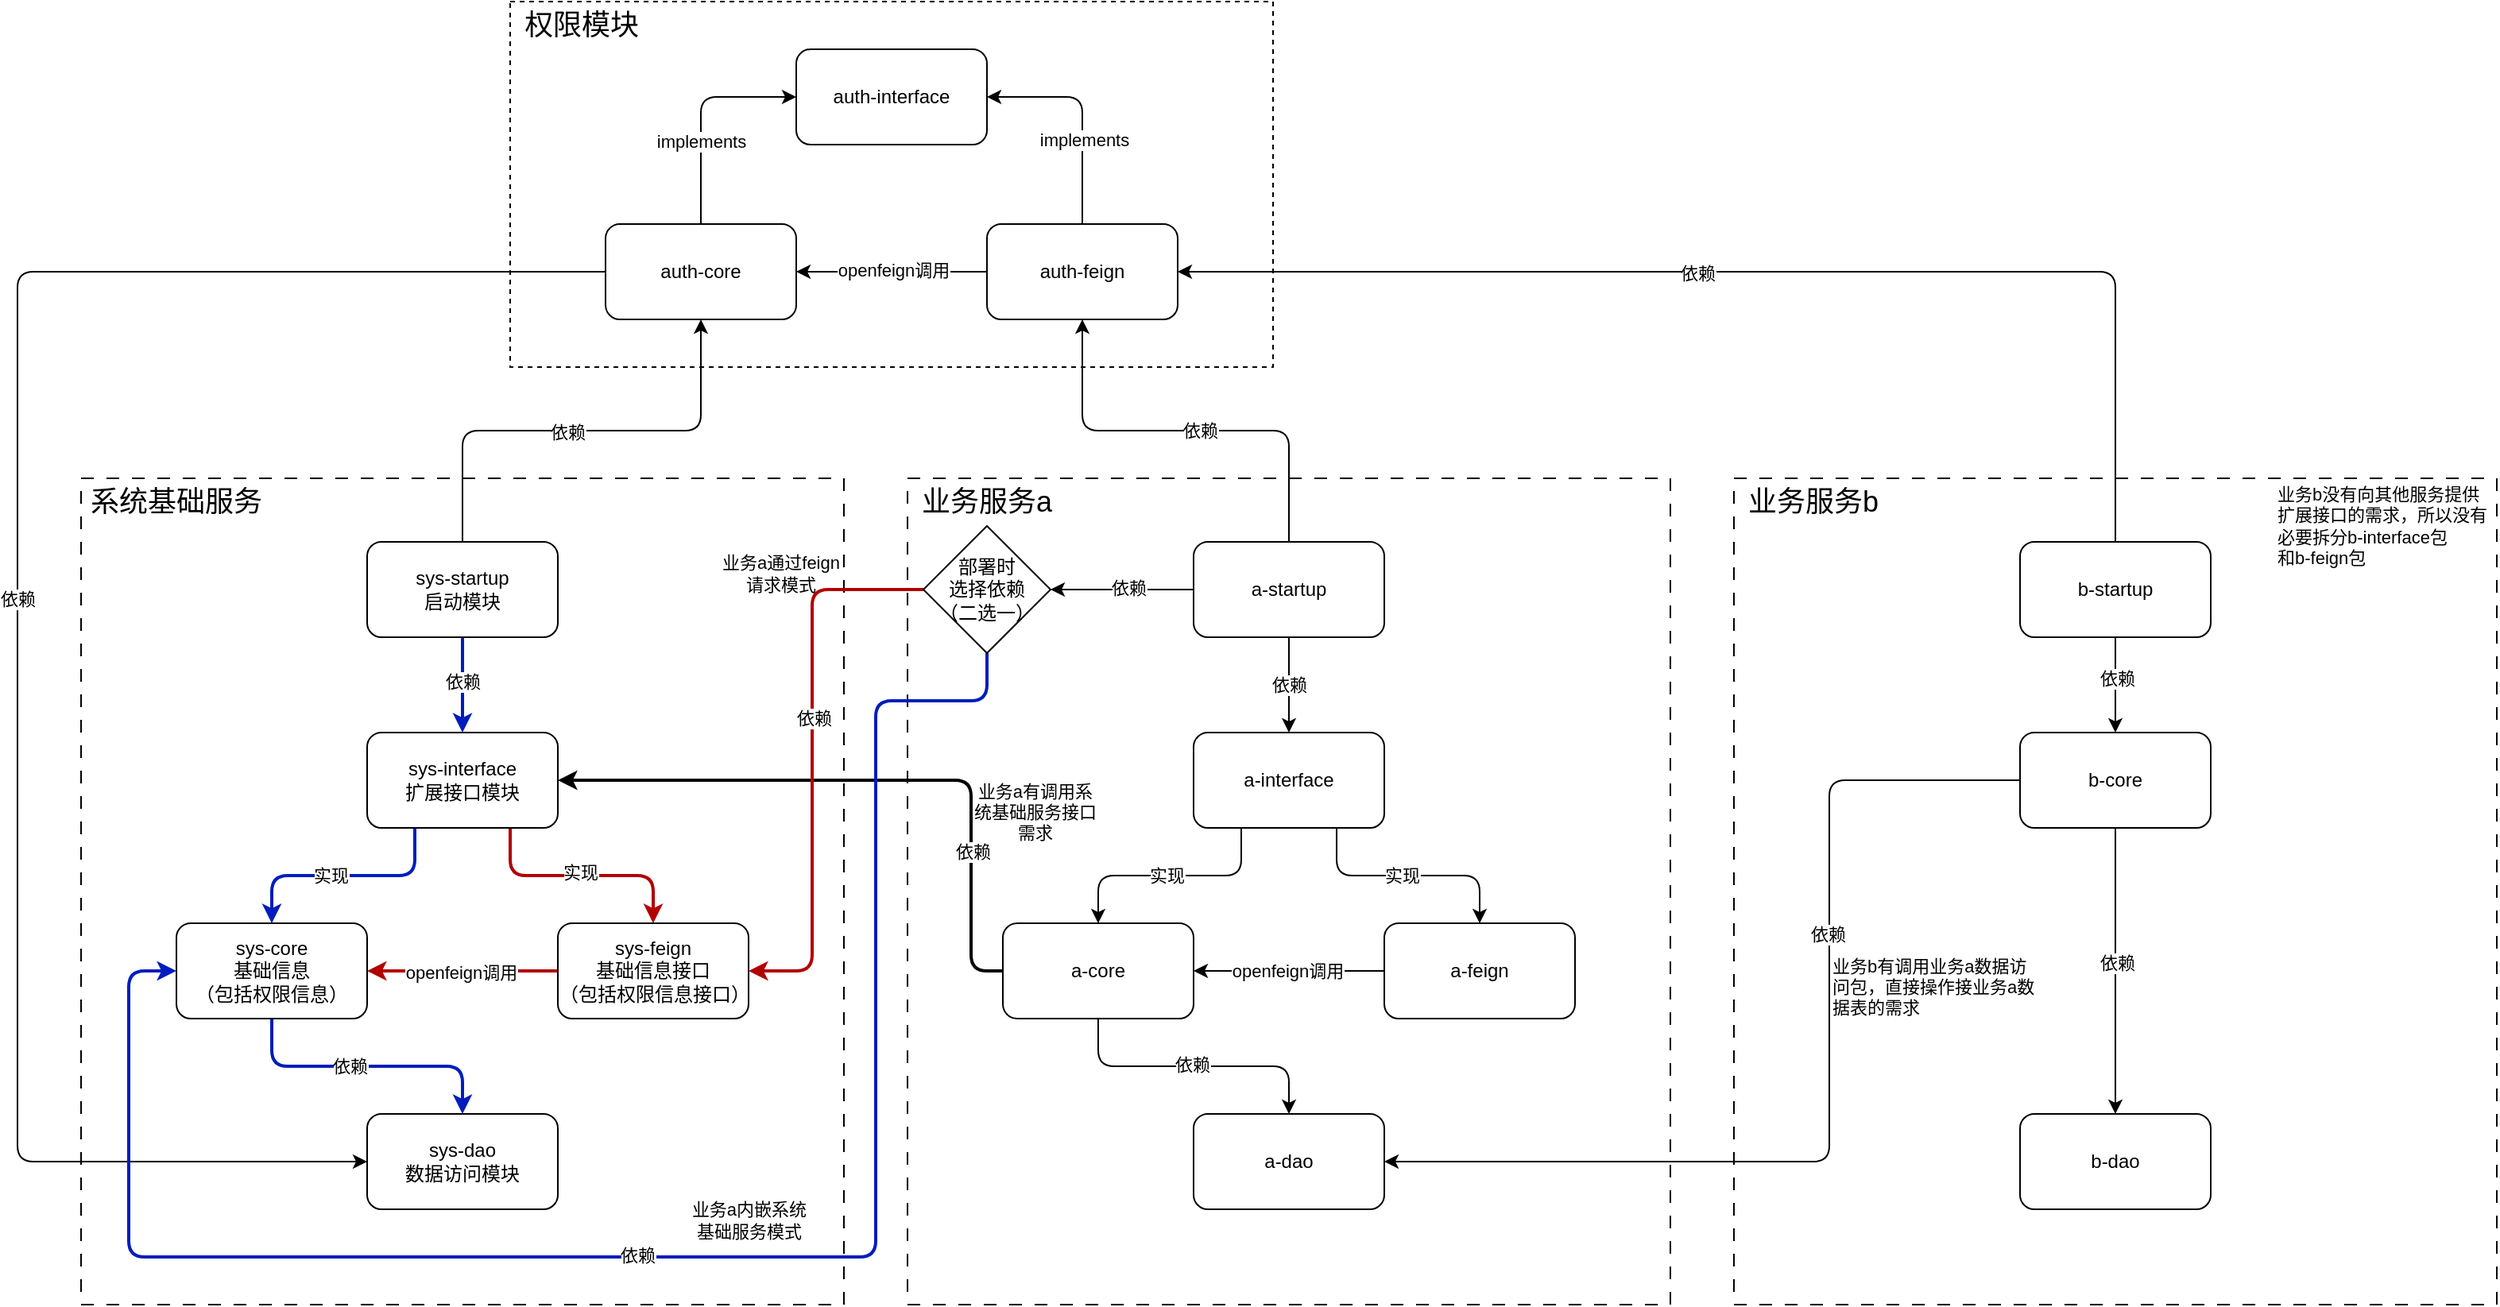 <mxfile version="27.1.6">
  <diagram name="第 1 页" id="Vk_0lWf_ZemlTiVQxBSw">
    <mxGraphModel dx="1934" dy="432" grid="1" gridSize="10" guides="1" tooltips="1" connect="1" arrows="1" fold="1" page="1" pageScale="1" pageWidth="1169" pageHeight="827" math="0" shadow="0">
      <root>
        <mxCell id="0" />
        <mxCell id="1" parent="0" />
        <mxCell id="k6mdKTFgA7WQ6ejU8itk-54" value="" style="rounded=0;whiteSpace=wrap;html=1;dashed=1;dashPattern=8 8;" vertex="1" parent="1">
          <mxGeometry x="840" y="360" width="480" height="520" as="geometry" />
        </mxCell>
        <mxCell id="k6mdKTFgA7WQ6ejU8itk-5" value="" style="rounded=0;whiteSpace=wrap;html=1;dashed=1;dashPattern=8 8;" vertex="1" parent="1">
          <mxGeometry x="-200" y="360" width="480" height="520" as="geometry" />
        </mxCell>
        <mxCell id="rxMHFcCtZd2pthugikuh-26" value="" style="rounded=0;whiteSpace=wrap;html=1;dashed=1;dashPattern=8 8;" parent="1" vertex="1">
          <mxGeometry x="320" y="360" width="480" height="520" as="geometry" />
        </mxCell>
        <mxCell id="rxMHFcCtZd2pthugikuh-24" value="" style="rounded=0;whiteSpace=wrap;html=1;dashed=1;" parent="1" vertex="1">
          <mxGeometry x="70" y="60" width="480" height="230" as="geometry" />
        </mxCell>
        <mxCell id="8hZZGk28VMVUj-fmmLYI-37" value="&lt;span style=&quot;background-color: transparent; color: light-dark(rgb(0, 0, 0), rgb(255, 255, 255));&quot;&gt;auth-interface&lt;/span&gt;" style="rounded=1;whiteSpace=wrap;html=1;" parent="1" vertex="1">
          <mxGeometry x="250" y="90" width="120" height="60" as="geometry" />
        </mxCell>
        <mxCell id="8hZZGk28VMVUj-fmmLYI-41" style="edgeStyle=orthogonalEdgeStyle;rounded=1;orthogonalLoop=1;jettySize=auto;html=1;exitX=0.5;exitY=0;exitDx=0;exitDy=0;entryX=0;entryY=0.5;entryDx=0;entryDy=0;curved=0;" parent="1" source="8hZZGk28VMVUj-fmmLYI-38" target="8hZZGk28VMVUj-fmmLYI-37" edge="1">
          <mxGeometry relative="1" as="geometry" />
        </mxCell>
        <mxCell id="8hZZGk28VMVUj-fmmLYI-43" value="implements" style="edgeLabel;html=1;align=center;verticalAlign=middle;resizable=0;points=[];" parent="8hZZGk28VMVUj-fmmLYI-41" vertex="1" connectable="0">
          <mxGeometry x="-0.255" relative="1" as="geometry">
            <mxPoint as="offset" />
          </mxGeometry>
        </mxCell>
        <mxCell id="8hZZGk28VMVUj-fmmLYI-66" style="edgeStyle=orthogonalEdgeStyle;rounded=1;orthogonalLoop=1;jettySize=auto;html=1;exitX=0;exitY=0.5;exitDx=0;exitDy=0;entryX=0;entryY=0.5;entryDx=0;entryDy=0;curved=0;" parent="1" source="8hZZGk28VMVUj-fmmLYI-38" target="k6mdKTFgA7WQ6ejU8itk-19" edge="1">
          <mxGeometry relative="1" as="geometry">
            <Array as="points">
              <mxPoint x="-240" y="230" />
              <mxPoint x="-240" y="790" />
            </Array>
          </mxGeometry>
        </mxCell>
        <mxCell id="8hZZGk28VMVUj-fmmLYI-67" value="依赖" style="edgeLabel;html=1;align=center;verticalAlign=middle;resizable=0;points=[];" parent="8hZZGk28VMVUj-fmmLYI-66" vertex="1" connectable="0">
          <mxGeometry x="0.002" relative="1" as="geometry">
            <mxPoint as="offset" />
          </mxGeometry>
        </mxCell>
        <mxCell id="8hZZGk28VMVUj-fmmLYI-38" value="&lt;span style=&quot;background-color: transparent; color: light-dark(rgb(0, 0, 0), rgb(255, 255, 255));&quot;&gt;auth-core&lt;/span&gt;" style="rounded=1;whiteSpace=wrap;html=1;" parent="1" vertex="1">
          <mxGeometry x="130" y="200" width="120" height="60" as="geometry" />
        </mxCell>
        <mxCell id="8hZZGk28VMVUj-fmmLYI-42" style="edgeStyle=orthogonalEdgeStyle;rounded=1;orthogonalLoop=1;jettySize=auto;html=1;exitX=0.5;exitY=0;exitDx=0;exitDy=0;entryX=1;entryY=0.5;entryDx=0;entryDy=0;curved=0;" parent="1" source="8hZZGk28VMVUj-fmmLYI-39" target="8hZZGk28VMVUj-fmmLYI-37" edge="1">
          <mxGeometry relative="1" as="geometry" />
        </mxCell>
        <mxCell id="8hZZGk28VMVUj-fmmLYI-44" value="implements" style="edgeLabel;html=1;align=center;verticalAlign=middle;resizable=0;points=[];" parent="8hZZGk28VMVUj-fmmLYI-42" vertex="1" connectable="0">
          <mxGeometry x="-0.243" y="-1" relative="1" as="geometry">
            <mxPoint as="offset" />
          </mxGeometry>
        </mxCell>
        <mxCell id="8hZZGk28VMVUj-fmmLYI-48" style="edgeStyle=orthogonalEdgeStyle;rounded=0;orthogonalLoop=1;jettySize=auto;html=1;exitX=0;exitY=0.5;exitDx=0;exitDy=0;entryX=1;entryY=0.5;entryDx=0;entryDy=0;" parent="1" source="8hZZGk28VMVUj-fmmLYI-39" target="8hZZGk28VMVUj-fmmLYI-38" edge="1">
          <mxGeometry relative="1" as="geometry" />
        </mxCell>
        <mxCell id="8hZZGk28VMVUj-fmmLYI-49" value="openfeign调用" style="edgeLabel;html=1;align=center;verticalAlign=middle;resizable=0;points=[];" parent="8hZZGk28VMVUj-fmmLYI-48" vertex="1" connectable="0">
          <mxGeometry x="-0.011" y="-1" relative="1" as="geometry">
            <mxPoint as="offset" />
          </mxGeometry>
        </mxCell>
        <mxCell id="8hZZGk28VMVUj-fmmLYI-39" value="&lt;span style=&quot;background-color: transparent; color: light-dark(rgb(0, 0, 0), rgb(255, 255, 255));&quot;&gt;auth-feign&lt;/span&gt;" style="rounded=1;whiteSpace=wrap;html=1;" parent="1" vertex="1">
          <mxGeometry x="370" y="200" width="120" height="60" as="geometry" />
        </mxCell>
        <mxCell id="8hZZGk28VMVUj-fmmLYI-57" style="edgeStyle=orthogonalEdgeStyle;rounded=1;orthogonalLoop=1;jettySize=auto;html=1;exitX=0.5;exitY=0;exitDx=0;exitDy=0;strokeColor=default;curved=0;" parent="1" source="8hZZGk28VMVUj-fmmLYI-47" target="8hZZGk28VMVUj-fmmLYI-38" edge="1">
          <mxGeometry relative="1" as="geometry" />
        </mxCell>
        <mxCell id="8hZZGk28VMVUj-fmmLYI-60" value="依赖" style="edgeLabel;html=1;align=center;verticalAlign=middle;resizable=0;points=[];" parent="8hZZGk28VMVUj-fmmLYI-57" vertex="1" connectable="0">
          <mxGeometry x="-0.064" y="-1" relative="1" as="geometry">
            <mxPoint as="offset" />
          </mxGeometry>
        </mxCell>
        <mxCell id="8hZZGk28VMVUj-fmmLYI-59" style="edgeStyle=orthogonalEdgeStyle;rounded=0;orthogonalLoop=1;jettySize=auto;html=1;exitX=0.5;exitY=1;exitDx=0;exitDy=0;fillColor=#0050ef;strokeColor=#001DBC;strokeWidth=2;" parent="1" source="8hZZGk28VMVUj-fmmLYI-47" target="8hZZGk28VMVUj-fmmLYI-58" edge="1">
          <mxGeometry relative="1" as="geometry" />
        </mxCell>
        <mxCell id="8hZZGk28VMVUj-fmmLYI-62" value="依赖" style="edgeLabel;html=1;align=center;verticalAlign=middle;resizable=0;points=[];" parent="8hZZGk28VMVUj-fmmLYI-59" vertex="1" connectable="0">
          <mxGeometry x="-0.072" relative="1" as="geometry">
            <mxPoint as="offset" />
          </mxGeometry>
        </mxCell>
        <mxCell id="8hZZGk28VMVUj-fmmLYI-47" value="sys&lt;span style=&quot;background-color: transparent; color: light-dark(rgb(0, 0, 0), rgb(255, 255, 255));&quot;&gt;-startup&lt;br&gt;启动模块&lt;/span&gt;" style="rounded=1;whiteSpace=wrap;html=1;" parent="1" vertex="1">
          <mxGeometry x="-20" y="400" width="120" height="60" as="geometry" />
        </mxCell>
        <mxCell id="8hZZGk28VMVUj-fmmLYI-56" style="edgeStyle=orthogonalEdgeStyle;rounded=1;orthogonalLoop=1;jettySize=auto;html=1;exitX=0.5;exitY=0;exitDx=0;exitDy=0;entryX=0.5;entryY=1;entryDx=0;entryDy=0;curved=0;" parent="1" source="8hZZGk28VMVUj-fmmLYI-52" target="8hZZGk28VMVUj-fmmLYI-39" edge="1">
          <mxGeometry relative="1" as="geometry" />
        </mxCell>
        <mxCell id="8hZZGk28VMVUj-fmmLYI-61" value="依赖" style="edgeLabel;html=1;align=center;verticalAlign=middle;resizable=0;points=[];" parent="8hZZGk28VMVUj-fmmLYI-56" vertex="1" connectable="0">
          <mxGeometry x="-0.064" relative="1" as="geometry">
            <mxPoint as="offset" />
          </mxGeometry>
        </mxCell>
        <mxCell id="rxMHFcCtZd2pthugikuh-9" value="依赖" style="edgeStyle=orthogonalEdgeStyle;rounded=0;orthogonalLoop=1;jettySize=auto;html=1;exitX=0.5;exitY=1;exitDx=0;exitDy=0;entryX=0.5;entryY=0;entryDx=0;entryDy=0;" parent="1" source="8hZZGk28VMVUj-fmmLYI-52" target="rxMHFcCtZd2pthugikuh-5" edge="1">
          <mxGeometry relative="1" as="geometry" />
        </mxCell>
        <mxCell id="k6mdKTFgA7WQ6ejU8itk-39" style="edgeStyle=orthogonalEdgeStyle;rounded=0;orthogonalLoop=1;jettySize=auto;html=1;exitX=0;exitY=0.5;exitDx=0;exitDy=0;entryX=1;entryY=0.5;entryDx=0;entryDy=0;" edge="1" parent="1" source="8hZZGk28VMVUj-fmmLYI-52" target="k6mdKTFgA7WQ6ejU8itk-38">
          <mxGeometry relative="1" as="geometry" />
        </mxCell>
        <mxCell id="k6mdKTFgA7WQ6ejU8itk-53" value="依赖" style="edgeLabel;html=1;align=center;verticalAlign=middle;resizable=0;points=[];" vertex="1" connectable="0" parent="k6mdKTFgA7WQ6ejU8itk-39">
          <mxGeometry x="-0.089" y="-1" relative="1" as="geometry">
            <mxPoint as="offset" />
          </mxGeometry>
        </mxCell>
        <mxCell id="8hZZGk28VMVUj-fmmLYI-52" value="&lt;span style=&quot;background-color: transparent; color: light-dark(rgb(0, 0, 0), rgb(255, 255, 255));&quot;&gt;a-startup&lt;/span&gt;" style="rounded=1;whiteSpace=wrap;html=1;" parent="1" vertex="1">
          <mxGeometry x="500" y="400" width="120" height="60" as="geometry" />
        </mxCell>
        <mxCell id="k6mdKTFgA7WQ6ejU8itk-12" style="edgeStyle=orthogonalEdgeStyle;rounded=1;orthogonalLoop=1;jettySize=auto;html=1;exitX=0.25;exitY=1;exitDx=0;exitDy=0;strokeWidth=2;fillColor=#0050ef;strokeColor=#001DBC;curved=0;" edge="1" parent="1" source="8hZZGk28VMVUj-fmmLYI-58" target="k6mdKTFgA7WQ6ejU8itk-1">
          <mxGeometry relative="1" as="geometry" />
        </mxCell>
        <mxCell id="k6mdKTFgA7WQ6ejU8itk-13" value="实现" style="edgeLabel;html=1;align=center;verticalAlign=middle;resizable=0;points=[];" vertex="1" connectable="0" parent="k6mdKTFgA7WQ6ejU8itk-12">
          <mxGeometry x="0.109" relative="1" as="geometry">
            <mxPoint as="offset" />
          </mxGeometry>
        </mxCell>
        <mxCell id="k6mdKTFgA7WQ6ejU8itk-14" style="edgeStyle=orthogonalEdgeStyle;rounded=1;orthogonalLoop=1;jettySize=auto;html=1;exitX=0.75;exitY=1;exitDx=0;exitDy=0;entryX=0.5;entryY=0;entryDx=0;entryDy=0;fillColor=#e51400;strokeColor=#B20000;strokeWidth=2;curved=0;" edge="1" parent="1" source="8hZZGk28VMVUj-fmmLYI-58" target="k6mdKTFgA7WQ6ejU8itk-4">
          <mxGeometry relative="1" as="geometry" />
        </mxCell>
        <mxCell id="k6mdKTFgA7WQ6ejU8itk-15" value="实现" style="edgeLabel;html=1;align=center;verticalAlign=middle;resizable=0;points=[];" vertex="1" connectable="0" parent="k6mdKTFgA7WQ6ejU8itk-14">
          <mxGeometry x="-0.013" y="2" relative="1" as="geometry">
            <mxPoint as="offset" />
          </mxGeometry>
        </mxCell>
        <mxCell id="8hZZGk28VMVUj-fmmLYI-58" value="sys&lt;span style=&quot;background-color: transparent; color: light-dark(rgb(0, 0, 0), rgb(255, 255, 255));&quot;&gt;-interface&lt;/span&gt;&lt;div&gt;扩展接口模块&lt;/div&gt;" style="rounded=1;whiteSpace=wrap;html=1;" parent="1" vertex="1">
          <mxGeometry x="-20" y="520" width="120" height="60" as="geometry" />
        </mxCell>
        <mxCell id="k6mdKTFgA7WQ6ejU8itk-26" style="edgeStyle=orthogonalEdgeStyle;rounded=1;orthogonalLoop=1;jettySize=auto;html=1;exitX=0.5;exitY=1;exitDx=0;exitDy=0;entryX=0.5;entryY=0;entryDx=0;entryDy=0;curved=0;" edge="1" parent="1" source="rxMHFcCtZd2pthugikuh-4" target="k6mdKTFgA7WQ6ejU8itk-25">
          <mxGeometry relative="1" as="geometry" />
        </mxCell>
        <mxCell id="k6mdKTFgA7WQ6ejU8itk-27" value="依赖" style="edgeLabel;html=1;align=center;verticalAlign=middle;resizable=0;points=[];" vertex="1" connectable="0" parent="k6mdKTFgA7WQ6ejU8itk-26">
          <mxGeometry x="-0.011" y="1" relative="1" as="geometry">
            <mxPoint as="offset" />
          </mxGeometry>
        </mxCell>
        <mxCell id="k6mdKTFgA7WQ6ejU8itk-33" style="edgeStyle=orthogonalEdgeStyle;rounded=1;orthogonalLoop=1;jettySize=auto;html=1;exitX=0;exitY=0.5;exitDx=0;exitDy=0;entryX=1;entryY=0.5;entryDx=0;entryDy=0;curved=0;strokeWidth=2;" edge="1" parent="1" source="rxMHFcCtZd2pthugikuh-4" target="8hZZGk28VMVUj-fmmLYI-58">
          <mxGeometry relative="1" as="geometry">
            <Array as="points">
              <mxPoint x="360" y="670" />
              <mxPoint x="360" y="550" />
            </Array>
          </mxGeometry>
        </mxCell>
        <mxCell id="k6mdKTFgA7WQ6ejU8itk-34" value="&lt;div&gt;业务a有调用系&lt;div&gt;统基础服务接口&lt;/div&gt;&lt;div&gt;需求&lt;/div&gt;&lt;/div&gt;" style="edgeLabel;html=1;align=center;verticalAlign=middle;resizable=0;points=[];labelBackgroundColor=none;" vertex="1" connectable="0" parent="k6mdKTFgA7WQ6ejU8itk-33">
          <mxGeometry x="-0.375" y="1" relative="1" as="geometry">
            <mxPoint x="41" y="5" as="offset" />
          </mxGeometry>
        </mxCell>
        <mxCell id="k6mdKTFgA7WQ6ejU8itk-35" value="&lt;span&gt;依赖&lt;/span&gt;" style="edgeLabel;html=1;align=center;verticalAlign=middle;resizable=0;points=[];" vertex="1" connectable="0" parent="k6mdKTFgA7WQ6ejU8itk-33">
          <mxGeometry x="-0.525" y="-1" relative="1" as="geometry">
            <mxPoint as="offset" />
          </mxGeometry>
        </mxCell>
        <mxCell id="rxMHFcCtZd2pthugikuh-4" value="&lt;span style=&quot;background-color: transparent; color: light-dark(rgb(0, 0, 0), rgb(255, 255, 255));&quot;&gt;a-core&lt;/span&gt;" style="rounded=1;whiteSpace=wrap;html=1;" parent="1" vertex="1">
          <mxGeometry x="380" y="640" width="120" height="60" as="geometry" />
        </mxCell>
        <mxCell id="k6mdKTFgA7WQ6ejU8itk-23" style="edgeStyle=orthogonalEdgeStyle;rounded=1;orthogonalLoop=1;jettySize=auto;html=1;exitX=0.25;exitY=1;exitDx=0;exitDy=0;entryX=0.5;entryY=0;entryDx=0;entryDy=0;curved=0;" edge="1" parent="1" source="rxMHFcCtZd2pthugikuh-5" target="rxMHFcCtZd2pthugikuh-4">
          <mxGeometry relative="1" as="geometry" />
        </mxCell>
        <mxCell id="k6mdKTFgA7WQ6ejU8itk-30" value="实现" style="edgeLabel;html=1;align=center;verticalAlign=middle;resizable=0;points=[];" vertex="1" connectable="0" parent="k6mdKTFgA7WQ6ejU8itk-23">
          <mxGeometry x="0.027" relative="1" as="geometry">
            <mxPoint as="offset" />
          </mxGeometry>
        </mxCell>
        <mxCell id="k6mdKTFgA7WQ6ejU8itk-24" style="edgeStyle=orthogonalEdgeStyle;rounded=1;orthogonalLoop=1;jettySize=auto;html=1;exitX=0.75;exitY=1;exitDx=0;exitDy=0;curved=0;" edge="1" parent="1" source="rxMHFcCtZd2pthugikuh-5" target="rxMHFcCtZd2pthugikuh-6">
          <mxGeometry relative="1" as="geometry" />
        </mxCell>
        <mxCell id="k6mdKTFgA7WQ6ejU8itk-31" value="实现" style="edgeLabel;html=1;align=center;verticalAlign=middle;resizable=0;points=[];" vertex="1" connectable="0" parent="k6mdKTFgA7WQ6ejU8itk-24">
          <mxGeometry x="-0.053" relative="1" as="geometry">
            <mxPoint as="offset" />
          </mxGeometry>
        </mxCell>
        <mxCell id="rxMHFcCtZd2pthugikuh-5" value="&lt;span style=&quot;background-color: transparent; color: light-dark(rgb(0, 0, 0), rgb(255, 255, 255));&quot;&gt;a-interface&lt;/span&gt;" style="rounded=1;whiteSpace=wrap;html=1;" parent="1" vertex="1">
          <mxGeometry x="500" y="520" width="120" height="60" as="geometry" />
        </mxCell>
        <mxCell id="k6mdKTFgA7WQ6ejU8itk-28" style="edgeStyle=orthogonalEdgeStyle;rounded=0;orthogonalLoop=1;jettySize=auto;html=1;exitX=0;exitY=0.5;exitDx=0;exitDy=0;" edge="1" parent="1" source="rxMHFcCtZd2pthugikuh-6" target="rxMHFcCtZd2pthugikuh-4">
          <mxGeometry relative="1" as="geometry" />
        </mxCell>
        <mxCell id="k6mdKTFgA7WQ6ejU8itk-29" value="openfeign调用" style="edgeLabel;html=1;align=center;verticalAlign=middle;resizable=0;points=[];" vertex="1" connectable="0" parent="k6mdKTFgA7WQ6ejU8itk-28">
          <mxGeometry x="0.017" relative="1" as="geometry">
            <mxPoint as="offset" />
          </mxGeometry>
        </mxCell>
        <mxCell id="rxMHFcCtZd2pthugikuh-6" value="&lt;span style=&quot;background-color: transparent; color: light-dark(rgb(0, 0, 0), rgb(255, 255, 255));&quot;&gt;a-feign&lt;/span&gt;" style="rounded=1;whiteSpace=wrap;html=1;" parent="1" vertex="1">
          <mxGeometry x="620" y="640" width="120" height="60" as="geometry" />
        </mxCell>
        <mxCell id="k6mdKTFgA7WQ6ejU8itk-56" style="edgeStyle=orthogonalEdgeStyle;rounded=1;orthogonalLoop=1;jettySize=auto;html=1;exitX=0.5;exitY=0;exitDx=0;exitDy=0;entryX=1;entryY=0.5;entryDx=0;entryDy=0;curved=0;" edge="1" parent="1" source="rxMHFcCtZd2pthugikuh-17" target="8hZZGk28VMVUj-fmmLYI-39">
          <mxGeometry relative="1" as="geometry" />
        </mxCell>
        <mxCell id="k6mdKTFgA7WQ6ejU8itk-57" value="依赖" style="edgeLabel;html=1;align=center;verticalAlign=middle;resizable=0;points=[];" vertex="1" connectable="0" parent="k6mdKTFgA7WQ6ejU8itk-56">
          <mxGeometry x="0.14" y="1" relative="1" as="geometry">
            <mxPoint as="offset" />
          </mxGeometry>
        </mxCell>
        <mxCell id="k6mdKTFgA7WQ6ejU8itk-59" style="edgeStyle=orthogonalEdgeStyle;rounded=0;orthogonalLoop=1;jettySize=auto;html=1;exitX=0.5;exitY=1;exitDx=0;exitDy=0;" edge="1" parent="1" source="rxMHFcCtZd2pthugikuh-17" target="GwP-EpO8YHv75SZYuR2i-1">
          <mxGeometry relative="1" as="geometry" />
        </mxCell>
        <mxCell id="k6mdKTFgA7WQ6ejU8itk-61" value="依赖" style="edgeLabel;html=1;align=center;verticalAlign=middle;resizable=0;points=[];" vertex="1" connectable="0" parent="k6mdKTFgA7WQ6ejU8itk-59">
          <mxGeometry x="-0.133" y="1" relative="1" as="geometry">
            <mxPoint as="offset" />
          </mxGeometry>
        </mxCell>
        <mxCell id="rxMHFcCtZd2pthugikuh-17" value="&lt;span style=&quot;background-color: transparent; color: light-dark(rgb(0, 0, 0), rgb(255, 255, 255));&quot;&gt;b-startup&lt;/span&gt;" style="rounded=1;whiteSpace=wrap;html=1;" parent="1" vertex="1">
          <mxGeometry x="1020" y="400" width="120" height="60" as="geometry" />
        </mxCell>
        <mxCell id="rxMHFcCtZd2pthugikuh-25" value="&lt;font style=&quot;font-size: 18px;&quot;&gt;权限模块&lt;/font&gt;" style="text;html=1;align=center;verticalAlign=middle;whiteSpace=wrap;rounded=0;" parent="1" vertex="1">
          <mxGeometry x="70" y="60" width="90" height="30" as="geometry" />
        </mxCell>
        <mxCell id="rxMHFcCtZd2pthugikuh-27" value="&lt;font style=&quot;font-size: 18px;&quot;&gt;业务服务a&lt;/font&gt;" style="text;html=1;align=center;verticalAlign=middle;whiteSpace=wrap;rounded=0;" parent="1" vertex="1">
          <mxGeometry x="320" y="360" width="100" height="30" as="geometry" />
        </mxCell>
        <mxCell id="rxMHFcCtZd2pthugikuh-31" value="&lt;font style=&quot;font-size: 18px;&quot;&gt;系统基础服务&lt;/font&gt;" style="text;html=1;align=center;verticalAlign=middle;whiteSpace=wrap;rounded=0;" parent="1" vertex="1">
          <mxGeometry x="-200" y="360" width="120" height="30" as="geometry" />
        </mxCell>
        <mxCell id="k6mdKTFgA7WQ6ejU8itk-58" style="edgeStyle=orthogonalEdgeStyle;rounded=1;orthogonalLoop=1;jettySize=auto;html=1;exitX=0;exitY=0.5;exitDx=0;exitDy=0;entryX=1;entryY=0.5;entryDx=0;entryDy=0;curved=0;" edge="1" parent="1" source="GwP-EpO8YHv75SZYuR2i-1" target="k6mdKTFgA7WQ6ejU8itk-25">
          <mxGeometry relative="1" as="geometry">
            <Array as="points">
              <mxPoint x="900" y="550" />
              <mxPoint x="900" y="790" />
            </Array>
          </mxGeometry>
        </mxCell>
        <mxCell id="k6mdKTFgA7WQ6ejU8itk-63" value="依赖" style="edgeLabel;html=1;align=center;verticalAlign=middle;resizable=0;points=[];" vertex="1" connectable="0" parent="k6mdKTFgA7WQ6ejU8itk-58">
          <mxGeometry x="-0.322" y="-1" relative="1" as="geometry">
            <mxPoint as="offset" />
          </mxGeometry>
        </mxCell>
        <mxCell id="k6mdKTFgA7WQ6ejU8itk-60" style="edgeStyle=orthogonalEdgeStyle;rounded=0;orthogonalLoop=1;jettySize=auto;html=1;exitX=0.5;exitY=1;exitDx=0;exitDy=0;entryX=0.5;entryY=0;entryDx=0;entryDy=0;" edge="1" parent="1" source="GwP-EpO8YHv75SZYuR2i-1" target="k6mdKTFgA7WQ6ejU8itk-55">
          <mxGeometry relative="1" as="geometry" />
        </mxCell>
        <mxCell id="k6mdKTFgA7WQ6ejU8itk-62" value="依赖" style="edgeLabel;html=1;align=center;verticalAlign=middle;resizable=0;points=[];" vertex="1" connectable="0" parent="k6mdKTFgA7WQ6ejU8itk-60">
          <mxGeometry x="-0.056" y="1" relative="1" as="geometry">
            <mxPoint as="offset" />
          </mxGeometry>
        </mxCell>
        <mxCell id="GwP-EpO8YHv75SZYuR2i-1" value="&lt;span style=&quot;background-color: transparent; color: light-dark(rgb(0, 0, 0), rgb(255, 255, 255));&quot;&gt;b-core&lt;/span&gt;" style="rounded=1;whiteSpace=wrap;html=1;" parent="1" vertex="1">
          <mxGeometry x="1020" y="520" width="120" height="60" as="geometry" />
        </mxCell>
        <mxCell id="GwP-EpO8YHv75SZYuR2i-12" value="&lt;font style=&quot;font-size: 18px;&quot;&gt;业务服务b&lt;/font&gt;" style="text;html=1;align=center;verticalAlign=middle;whiteSpace=wrap;rounded=0;" parent="1" vertex="1">
          <mxGeometry x="840" y="360" width="100" height="30" as="geometry" />
        </mxCell>
        <mxCell id="k6mdKTFgA7WQ6ejU8itk-20" style="edgeStyle=orthogonalEdgeStyle;rounded=1;orthogonalLoop=1;jettySize=auto;html=1;exitX=0.5;exitY=1;exitDx=0;exitDy=0;entryX=0.5;entryY=0;entryDx=0;entryDy=0;curved=0;fillColor=#0050ef;strokeColor=#001DBC;strokeWidth=2;" edge="1" parent="1" source="k6mdKTFgA7WQ6ejU8itk-1" target="k6mdKTFgA7WQ6ejU8itk-19">
          <mxGeometry relative="1" as="geometry" />
        </mxCell>
        <mxCell id="k6mdKTFgA7WQ6ejU8itk-21" value="依赖" style="edgeLabel;html=1;align=center;verticalAlign=middle;resizable=0;points=[];" vertex="1" connectable="0" parent="k6mdKTFgA7WQ6ejU8itk-20">
          <mxGeometry x="-0.122" relative="1" as="geometry">
            <mxPoint as="offset" />
          </mxGeometry>
        </mxCell>
        <mxCell id="k6mdKTFgA7WQ6ejU8itk-1" value="sys&lt;span style=&quot;color: light-dark(rgb(0, 0, 0), rgb(255, 255, 255)); background-color: transparent;&quot;&gt;-core&lt;br&gt;&lt;/span&gt;&lt;span style=&quot;color: light-dark(rgb(0, 0, 0), rgb(255, 255, 255)); background-color: transparent;&quot;&gt;基础信息&lt;/span&gt;&lt;div&gt;&lt;span style=&quot;color: light-dark(rgb(0, 0, 0), rgb(255, 255, 255)); background-color: transparent;&quot;&gt;（包括权限信息）&lt;/span&gt;&lt;/div&gt;" style="rounded=1;whiteSpace=wrap;html=1;" vertex="1" parent="1">
          <mxGeometry x="-140" y="640" width="120" height="60" as="geometry" />
        </mxCell>
        <mxCell id="k6mdKTFgA7WQ6ejU8itk-17" style="edgeStyle=orthogonalEdgeStyle;rounded=0;orthogonalLoop=1;jettySize=auto;html=1;exitX=0;exitY=0.5;exitDx=0;exitDy=0;fillColor=#e51400;strokeColor=#B20000;strokeWidth=2;" edge="1" parent="1" source="k6mdKTFgA7WQ6ejU8itk-4" target="k6mdKTFgA7WQ6ejU8itk-1">
          <mxGeometry relative="1" as="geometry" />
        </mxCell>
        <mxCell id="k6mdKTFgA7WQ6ejU8itk-18" value="openfeign调用" style="edgeLabel;html=1;align=center;verticalAlign=middle;resizable=0;points=[];" vertex="1" connectable="0" parent="k6mdKTFgA7WQ6ejU8itk-17">
          <mxGeometry x="0.017" y="1" relative="1" as="geometry">
            <mxPoint as="offset" />
          </mxGeometry>
        </mxCell>
        <mxCell id="k6mdKTFgA7WQ6ejU8itk-4" value="sys&lt;span style=&quot;color: light-dark(rgb(0, 0, 0), rgb(255, 255, 255)); background-color: transparent;&quot;&gt;-feign&lt;br&gt;&lt;/span&gt;&lt;span style=&quot;color: light-dark(rgb(0, 0, 0), rgb(255, 255, 255)); background-color: transparent;&quot;&gt;基础信息接口&lt;/span&gt;&lt;div&gt;&lt;span style=&quot;color: light-dark(rgb(0, 0, 0), rgb(255, 255, 255)); background-color: transparent;&quot;&gt;（包括权限信息接口）&lt;/span&gt;&lt;/div&gt;" style="rounded=1;whiteSpace=wrap;html=1;" vertex="1" parent="1">
          <mxGeometry x="100" y="640" width="120" height="60" as="geometry" />
        </mxCell>
        <mxCell id="k6mdKTFgA7WQ6ejU8itk-19" value="sys&lt;span style=&quot;color: light-dark(rgb(0, 0, 0), rgb(255, 255, 255)); background-color: transparent;&quot;&gt;-dao&lt;br&gt;&lt;/span&gt;数据访问模块" style="rounded=1;whiteSpace=wrap;html=1;" vertex="1" parent="1">
          <mxGeometry x="-20" y="760" width="120" height="60" as="geometry" />
        </mxCell>
        <mxCell id="k6mdKTFgA7WQ6ejU8itk-25" value="&lt;span style=&quot;background-color: transparent; color: light-dark(rgb(0, 0, 0), rgb(255, 255, 255));&quot;&gt;a-dao&lt;/span&gt;" style="rounded=1;whiteSpace=wrap;html=1;" vertex="1" parent="1">
          <mxGeometry x="500" y="760" width="120" height="60" as="geometry" />
        </mxCell>
        <mxCell id="k6mdKTFgA7WQ6ejU8itk-41" style="edgeStyle=orthogonalEdgeStyle;rounded=1;orthogonalLoop=1;jettySize=auto;html=1;exitX=0;exitY=0.5;exitDx=0;exitDy=0;entryX=1;entryY=0.5;entryDx=0;entryDy=0;curved=0;fillColor=#e51400;strokeColor=#B20000;strokeWidth=2;" edge="1" parent="1" source="k6mdKTFgA7WQ6ejU8itk-38" target="k6mdKTFgA7WQ6ejU8itk-4">
          <mxGeometry relative="1" as="geometry">
            <Array as="points">
              <mxPoint x="260" y="430" />
              <mxPoint x="260" y="670" />
            </Array>
          </mxGeometry>
        </mxCell>
        <mxCell id="k6mdKTFgA7WQ6ejU8itk-47" value="依赖" style="edgeLabel;html=1;align=center;verticalAlign=middle;resizable=0;points=[];" vertex="1" connectable="0" parent="k6mdKTFgA7WQ6ejU8itk-41">
          <mxGeometry x="-0.14" y="1" relative="1" as="geometry">
            <mxPoint as="offset" />
          </mxGeometry>
        </mxCell>
        <mxCell id="k6mdKTFgA7WQ6ejU8itk-42" style="edgeStyle=orthogonalEdgeStyle;rounded=1;orthogonalLoop=1;jettySize=auto;html=1;exitX=0.5;exitY=1;exitDx=0;exitDy=0;entryX=0;entryY=0.5;entryDx=0;entryDy=0;curved=0;strokeWidth=2;fillColor=#0050ef;strokeColor=#001DBC;" edge="1" parent="1" source="k6mdKTFgA7WQ6ejU8itk-38" target="k6mdKTFgA7WQ6ejU8itk-1">
          <mxGeometry relative="1" as="geometry">
            <Array as="points">
              <mxPoint x="370" y="500" />
              <mxPoint x="300" y="500" />
              <mxPoint x="300" y="850" />
              <mxPoint x="-170" y="850" />
              <mxPoint x="-170" y="670" />
            </Array>
          </mxGeometry>
        </mxCell>
        <mxCell id="k6mdKTFgA7WQ6ejU8itk-50" value="依赖" style="edgeLabel;html=1;align=center;verticalAlign=middle;resizable=0;points=[];" vertex="1" connectable="0" parent="k6mdKTFgA7WQ6ejU8itk-42">
          <mxGeometry x="0.063" y="-1" relative="1" as="geometry">
            <mxPoint as="offset" />
          </mxGeometry>
        </mxCell>
        <mxCell id="k6mdKTFgA7WQ6ejU8itk-38" value="部署时&lt;div&gt;选择&lt;span style=&quot;background-color: transparent; color: light-dark(rgb(0, 0, 0), rgb(255, 255, 255));&quot;&gt;依赖&lt;/span&gt;&lt;/div&gt;&lt;div&gt;&lt;span style=&quot;background-color: transparent; color: light-dark(rgb(0, 0, 0), rgb(255, 255, 255));&quot;&gt;（二选一）&lt;/span&gt;&lt;/div&gt;" style="rhombus;whiteSpace=wrap;html=1;" vertex="1" parent="1">
          <mxGeometry x="330" y="390" width="80" height="80" as="geometry" />
        </mxCell>
        <mxCell id="k6mdKTFgA7WQ6ejU8itk-49" value="&lt;div&gt;业务a通过feign&lt;/div&gt;&lt;div&gt;请求模式&lt;/div&gt;" style="edgeLabel;html=1;align=center;verticalAlign=middle;resizable=0;points=[];labelBackgroundColor=none;" vertex="1" connectable="0" parent="1">
          <mxGeometry x="240" y="420" as="geometry" />
        </mxCell>
        <mxCell id="k6mdKTFgA7WQ6ejU8itk-51" value="&lt;div&gt;业务a内嵌系统&lt;/div&gt;&lt;div&gt;基础服务模式&lt;/div&gt;" style="edgeLabel;html=1;align=center;verticalAlign=middle;resizable=0;points=[];labelBackgroundColor=none;" vertex="1" connectable="0" parent="1">
          <mxGeometry x="220" y="827" as="geometry" />
        </mxCell>
        <mxCell id="k6mdKTFgA7WQ6ejU8itk-55" value="&lt;span style=&quot;background-color: transparent; color: light-dark(rgb(0, 0, 0), rgb(255, 255, 255));&quot;&gt;b-dao&lt;/span&gt;" style="rounded=1;whiteSpace=wrap;html=1;" vertex="1" parent="1">
          <mxGeometry x="1020" y="760" width="120" height="60" as="geometry" />
        </mxCell>
        <mxCell id="k6mdKTFgA7WQ6ejU8itk-64" value="&lt;div&gt;业务b没有向其他&lt;span style=&quot;background-color: transparent; color: light-dark(rgb(0, 0, 0), rgb(255, 255, 255));&quot;&gt;服务提供&lt;/span&gt;&lt;/div&gt;&lt;div&gt;&lt;span style=&quot;background-color: transparent; color: light-dark(rgb(0, 0, 0), rgb(255, 255, 255));&quot;&gt;扩展接口&lt;/span&gt;&lt;span style=&quot;background-color: transparent; color: light-dark(rgb(0, 0, 0), rgb(255, 255, 255));&quot;&gt;的&lt;/span&gt;&lt;span style=&quot;background-color: transparent; color: light-dark(rgb(0, 0, 0), rgb(255, 255, 255));&quot;&gt;需求，所以没有&lt;/span&gt;&lt;/div&gt;&lt;div&gt;&lt;span style=&quot;background-color: transparent; color: light-dark(rgb(0, 0, 0), rgb(255, 255, 255));&quot;&gt;必要拆分b-interface包&lt;/span&gt;&lt;/div&gt;&lt;div&gt;&lt;span style=&quot;background-color: transparent; color: light-dark(rgb(0, 0, 0), rgb(255, 255, 255));&quot;&gt;和b-feign包&lt;/span&gt;&lt;/div&gt;" style="edgeLabel;html=1;align=left;verticalAlign=middle;resizable=0;points=[];labelBackgroundColor=none;" vertex="1" connectable="0" parent="1">
          <mxGeometry x="1180" y="390" as="geometry" />
        </mxCell>
        <mxCell id="k6mdKTFgA7WQ6ejU8itk-65" value="业务b有调用业务a&lt;span style=&quot;background-color: transparent; color: light-dark(rgb(0, 0, 0), rgb(255, 255, 255));&quot;&gt;数据访&lt;/span&gt;&lt;div&gt;&lt;span style=&quot;background-color: transparent; color: light-dark(rgb(0, 0, 0), rgb(255, 255, 255));&quot;&gt;问包，直接操作接业务a数&lt;/span&gt;&lt;/div&gt;&lt;div&gt;&lt;span style=&quot;background-color: transparent; color: light-dark(rgb(0, 0, 0), rgb(255, 255, 255));&quot;&gt;据表的&lt;/span&gt;&lt;span style=&quot;background-color: transparent; color: light-dark(rgb(0, 0, 0), rgb(255, 255, 255));&quot;&gt;需求&lt;/span&gt;&lt;/div&gt;" style="edgeLabel;html=1;align=left;verticalAlign=middle;resizable=0;points=[];labelBackgroundColor=none;" vertex="1" connectable="0" parent="1">
          <mxGeometry x="900" y="680" as="geometry" />
        </mxCell>
      </root>
    </mxGraphModel>
  </diagram>
</mxfile>
